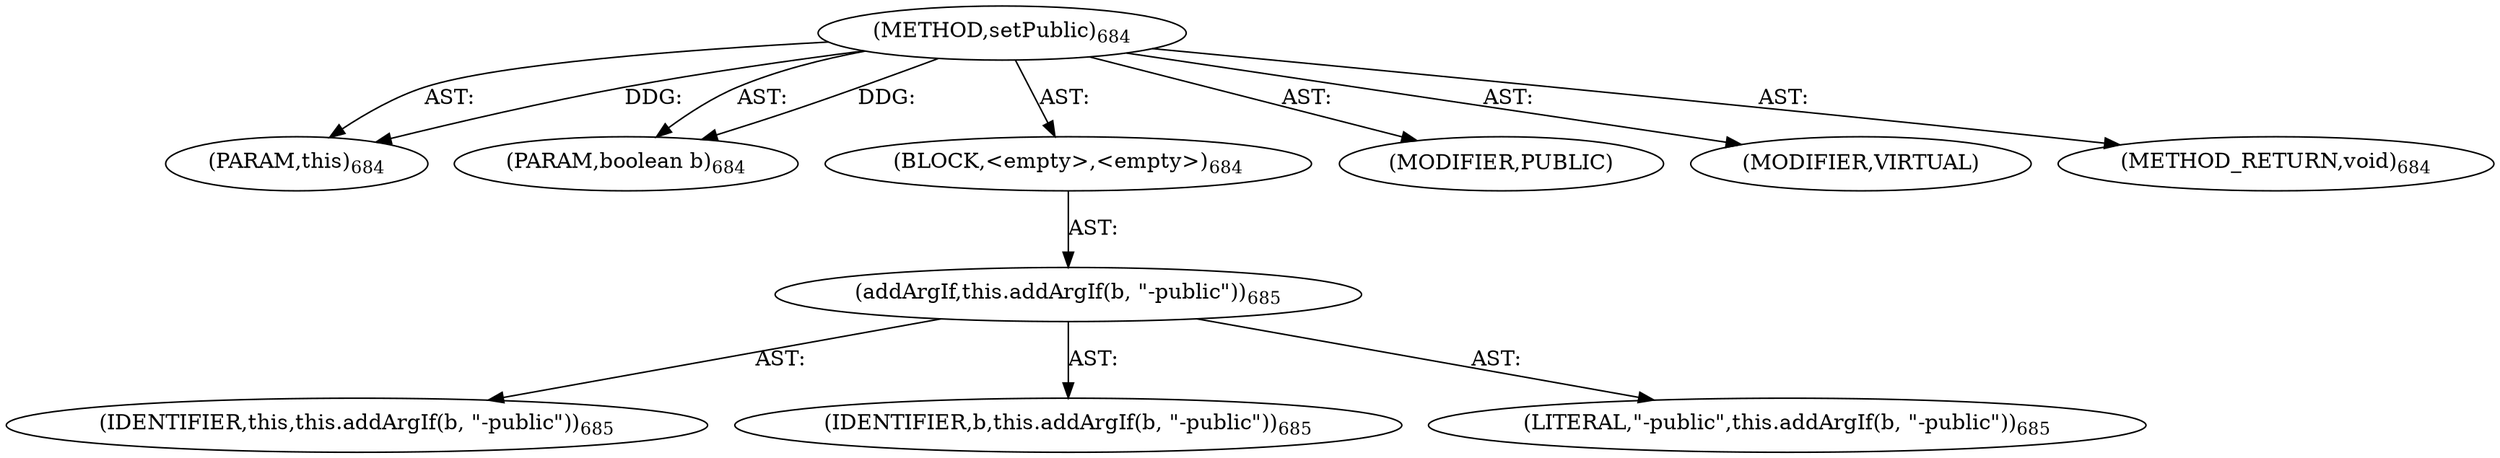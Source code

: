 digraph "setPublic" {  
"111669149743" [label = <(METHOD,setPublic)<SUB>684</SUB>> ]
"115964117013" [label = <(PARAM,this)<SUB>684</SUB>> ]
"115964117128" [label = <(PARAM,boolean b)<SUB>684</SUB>> ]
"25769803841" [label = <(BLOCK,&lt;empty&gt;,&lt;empty&gt;)<SUB>684</SUB>> ]
"30064771260" [label = <(addArgIf,this.addArgIf(b, &quot;-public&quot;))<SUB>685</SUB>> ]
"68719476760" [label = <(IDENTIFIER,this,this.addArgIf(b, &quot;-public&quot;))<SUB>685</SUB>> ]
"68719476972" [label = <(IDENTIFIER,b,this.addArgIf(b, &quot;-public&quot;))<SUB>685</SUB>> ]
"90194313236" [label = <(LITERAL,&quot;-public&quot;,this.addArgIf(b, &quot;-public&quot;))<SUB>685</SUB>> ]
"133143986319" [label = <(MODIFIER,PUBLIC)> ]
"133143986320" [label = <(MODIFIER,VIRTUAL)> ]
"128849018927" [label = <(METHOD_RETURN,void)<SUB>684</SUB>> ]
  "111669149743" -> "115964117013"  [ label = "AST: "] 
  "111669149743" -> "115964117128"  [ label = "AST: "] 
  "111669149743" -> "25769803841"  [ label = "AST: "] 
  "111669149743" -> "133143986319"  [ label = "AST: "] 
  "111669149743" -> "133143986320"  [ label = "AST: "] 
  "111669149743" -> "128849018927"  [ label = "AST: "] 
  "25769803841" -> "30064771260"  [ label = "AST: "] 
  "30064771260" -> "68719476760"  [ label = "AST: "] 
  "30064771260" -> "68719476972"  [ label = "AST: "] 
  "30064771260" -> "90194313236"  [ label = "AST: "] 
  "111669149743" -> "115964117013"  [ label = "DDG: "] 
  "111669149743" -> "115964117128"  [ label = "DDG: "] 
}
